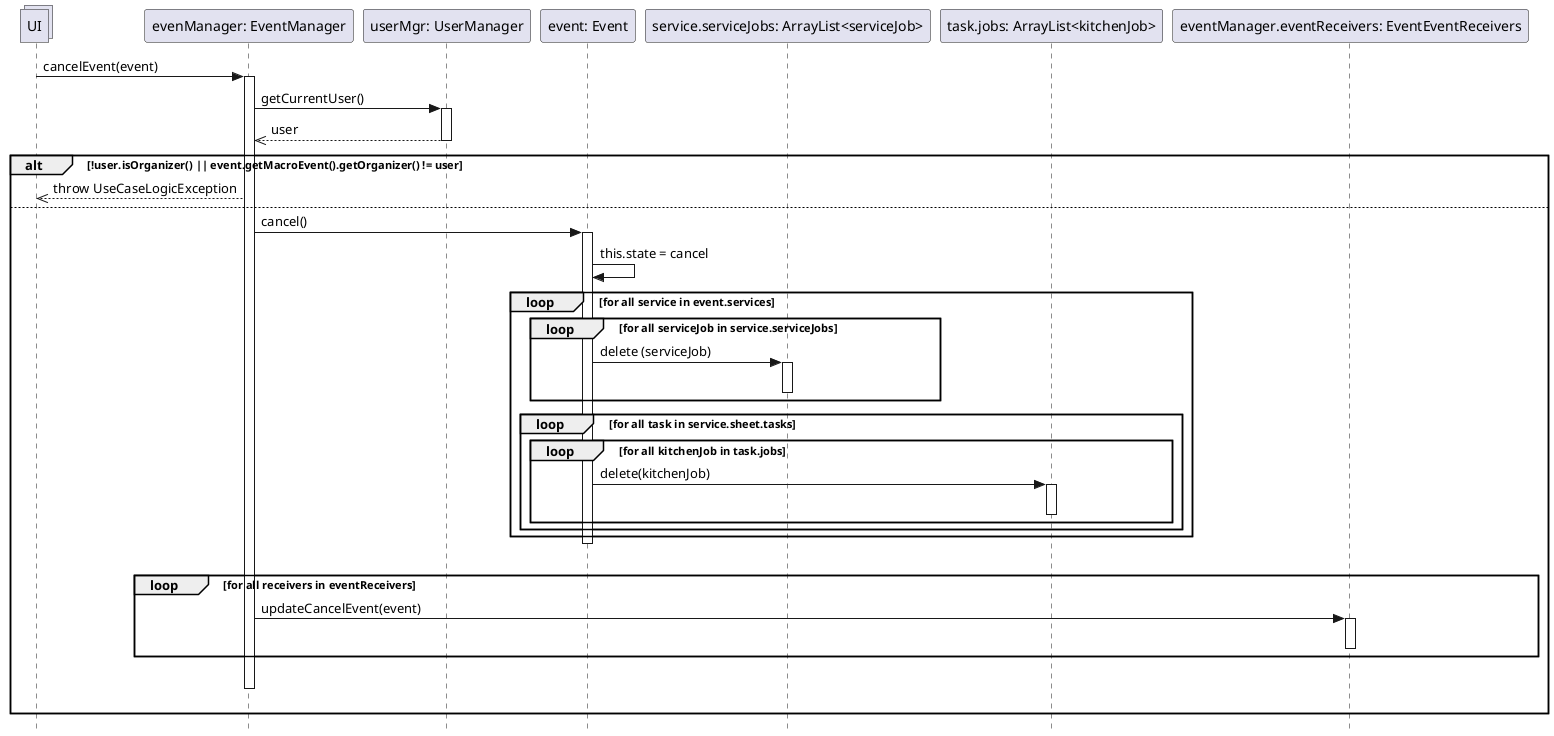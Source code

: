 @startuml
skinparam Style strictuml

collections UI
participant "evenManager: EventManager" as em
participant "userMgr: UserManager" as um
participant "event: Event" as ev
participant "service.serviceJobs: ArrayList<serviceJob>" as sj
participant "task.jobs: ArrayList<kitchenJob>" as kj
participant "eventManager.eventReceivers: EventEventReceivers" as eer

UI -> em: cancelEvent(event)
activate em
em -> um: getCurrentUser()
activate um
em <<-- um: user
deactivate um

alt !user.isOrganizer() || event.getMacroEvent().getOrganizer() != user
    UI <<-- em: throw UseCaseLogicException
else
    em -> ev: cancel()
    activate ev
    ev -> ev: this.state = cancel

    loop for all service in event.services
        loop for all serviceJob in service.serviceJobs
            ev -> sj: delete (serviceJob)
            activate sj
            deactivate sj
        end
        loop for all task in service.sheet.tasks
            loop for all kitchenJob in task.jobs
                ev -> kj: delete(kitchenJob)
                activate kj
                deactivate kj
            end
        end
    end

    deactivate ev
    |||
    loop for all receivers in eventReceivers
        em -> eer: updateCancelEvent(event)
        activate eer
        deactivate eer
    end
    |||
    deactivate em
    |||
end
@enduml
